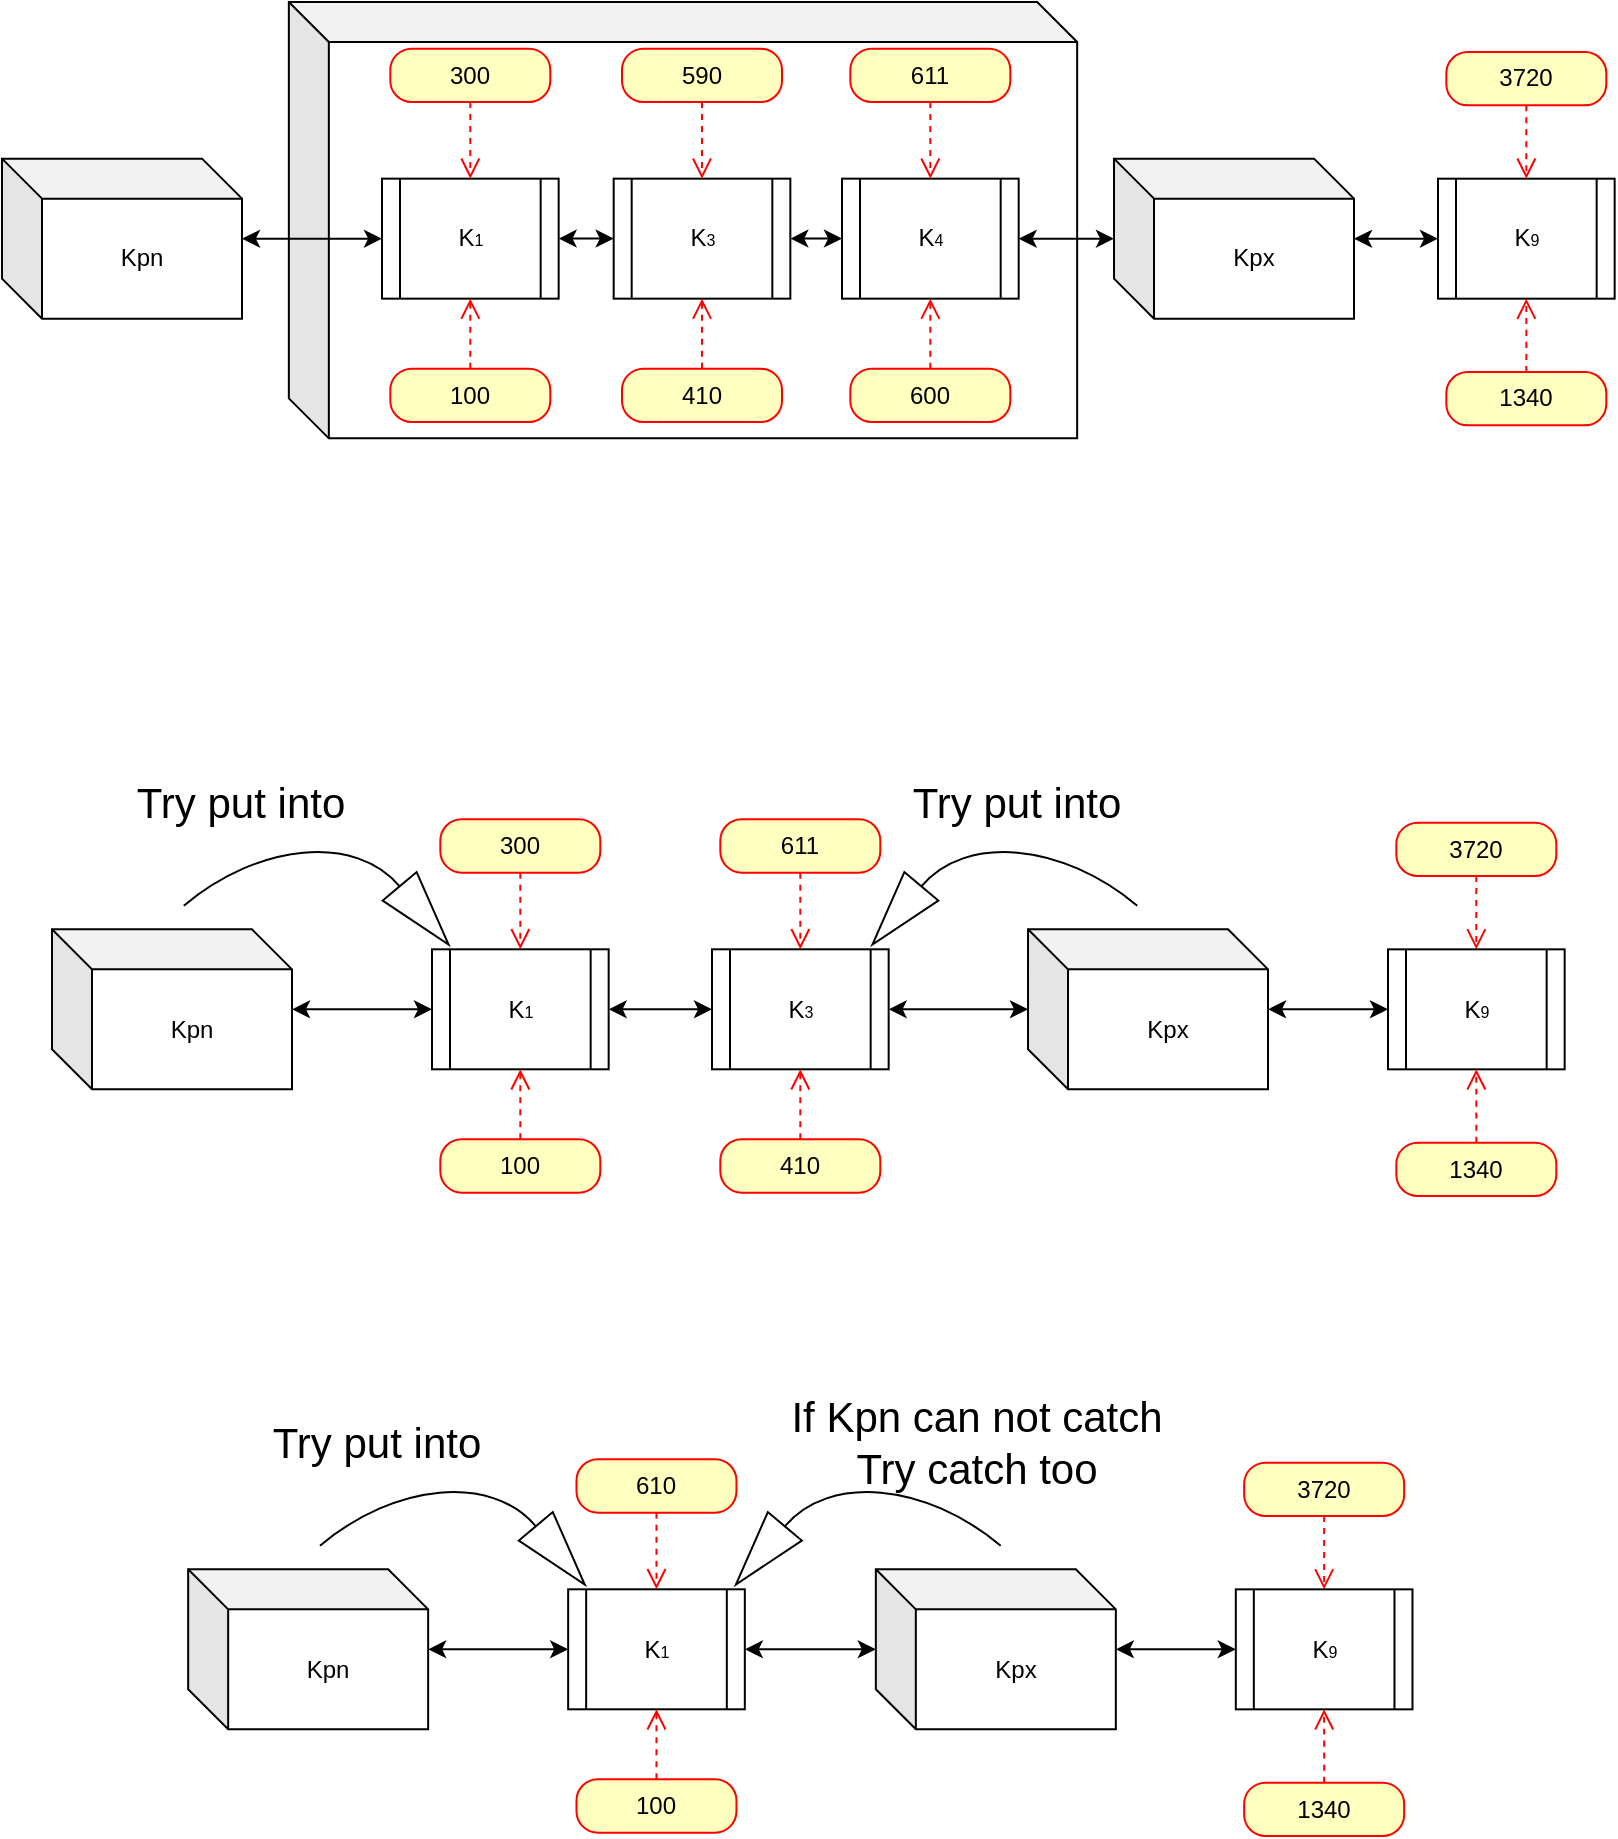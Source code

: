 <mxfile version="12.9.3" type="device"><diagram id="GZtJiovVT754KJKXWWbZ" name="Page-1"><mxGraphModel dx="356" dy="646" grid="1" gridSize="10" guides="1" tooltips="1" connect="1" arrows="1" fold="1" page="1" pageScale="1" pageWidth="827" pageHeight="1169" math="0" shadow="0"><root><mxCell id="0"/><mxCell id="1" parent="0"/><mxCell id="67CoH-C9zsvubLx98dlf-1" value="Kpn" style="shape=cube;whiteSpace=wrap;html=1;boundedLbl=1;backgroundOutline=1;darkOpacity=0.05;darkOpacity2=0.1;" vertex="1" parent="1"><mxGeometry x="980.42" y="130" width="394.16" height="218.17" as="geometry"/></mxCell><mxCell id="yOZg9zUMTTDigQ_zRQOv-13" style="edgeStyle=orthogonalEdgeStyle;rounded=0;orthogonalLoop=1;jettySize=auto;html=1;entryX=0;entryY=0.5;entryDx=0;entryDy=0;startArrow=classic;startFill=1;" parent="1" edge="1"><mxGeometry relative="1" as="geometry"><mxPoint x="396.33" y="475" as="sourcePoint"/></mxGeometry></mxCell><mxCell id="yOZg9zUMTTDigQ_zRQOv-115" value="" style="edgeStyle=orthogonalEdgeStyle;rounded=0;orthogonalLoop=1;jettySize=auto;html=1;startArrow=classic;startFill=1;" parent="1" source="yOZg9zUMTTDigQ_zRQOv-85" target="yOZg9zUMTTDigQ_zRQOv-110" edge="1"><mxGeometry relative="1" as="geometry"/></mxCell><mxCell id="yOZg9zUMTTDigQ_zRQOv-85" value="Kpx" style="shape=cube;whiteSpace=wrap;html=1;boundedLbl=1;backgroundOutline=1;darkOpacity=0.05;darkOpacity2=0.1;" parent="1" vertex="1"><mxGeometry x="1393.01" y="208.33" width="120" height="80" as="geometry"/></mxCell><mxCell id="yOZg9zUMTTDigQ_zRQOv-110" value="K&lt;span style=&quot;font-size: 8px&quot;&gt;9&lt;br&gt;&lt;/span&gt;" style="shape=process;whiteSpace=wrap;html=1;backgroundOutline=1;rotation=0;" parent="1" vertex="1"><mxGeometry x="1555" y="218.34" width="88.33" height="60" as="geometry"/></mxCell><mxCell id="yOZg9zUMTTDigQ_zRQOv-111" value="1340" style="rounded=1;whiteSpace=wrap;html=1;arcSize=40;fontColor=#000000;fillColor=#ffffc0;strokeColor=#ff0000;" parent="1" vertex="1"><mxGeometry x="1559.17" y="315.0" width="80" height="26.67" as="geometry"/></mxCell><mxCell id="yOZg9zUMTTDigQ_zRQOv-112" value="3720" style="rounded=1;whiteSpace=wrap;html=1;arcSize=40;fontColor=#000000;fillColor=#ffffc0;strokeColor=#ff0000;" parent="1" vertex="1"><mxGeometry x="1559.17" y="155.0" width="80" height="26.67" as="geometry"/></mxCell><mxCell id="yOZg9zUMTTDigQ_zRQOv-113" value="" style="edgeStyle=orthogonalEdgeStyle;html=1;verticalAlign=bottom;endArrow=open;endSize=8;strokeColor=#ff0000;dashed=1;exitX=0.5;exitY=0;exitDx=0;exitDy=0;" parent="1" source="yOZg9zUMTTDigQ_zRQOv-111" target="yOZg9zUMTTDigQ_zRQOv-110" edge="1"><mxGeometry relative="1" as="geometry"><mxPoint x="1599.01" y="275.0" as="targetPoint"/><mxPoint x="1977.01" y="55.0" as="sourcePoint"/></mxGeometry></mxCell><mxCell id="yOZg9zUMTTDigQ_zRQOv-114" value="" style="edgeStyle=orthogonalEdgeStyle;html=1;verticalAlign=bottom;endArrow=open;endSize=8;strokeColor=#ff0000;dashed=1;exitX=0.5;exitY=1;exitDx=0;exitDy=0;entryX=0.5;entryY=0;entryDx=0;entryDy=0;" parent="1" source="yOZg9zUMTTDigQ_zRQOv-112" target="yOZg9zUMTTDigQ_zRQOv-110" edge="1"><mxGeometry relative="1" as="geometry"><mxPoint x="1609.01" y="285.0" as="targetPoint"/><mxPoint x="1609.17" y="325.0" as="sourcePoint"/></mxGeometry></mxCell><mxCell id="yOZg9zUMTTDigQ_zRQOv-116" value="" style="edgeStyle=orthogonalEdgeStyle;rounded=0;orthogonalLoop=1;jettySize=auto;html=1;startArrow=classic;startFill=1;" parent="1" source="yOZg9zUMTTDigQ_zRQOv-104" target="yOZg9zUMTTDigQ_zRQOv-85" edge="1"><mxGeometry relative="1" as="geometry"/></mxCell><mxCell id="yOZg9zUMTTDigQ_zRQOv-123" value="" style="edgeStyle=orthogonalEdgeStyle;rounded=0;orthogonalLoop=1;jettySize=auto;html=1;startArrow=classic;startFill=1;" parent="1" source="yOZg9zUMTTDigQ_zRQOv-88" target="yOZg9zUMTTDigQ_zRQOv-98" edge="1"><mxGeometry relative="1" as="geometry"/></mxCell><mxCell id="yOZg9zUMTTDigQ_zRQOv-88" value="K&lt;span style=&quot;font-size: 8px&quot;&gt;1&lt;br&gt;&lt;/span&gt;" style="shape=process;whiteSpace=wrap;html=1;backgroundOutline=1;rotation=0;" parent="1" vertex="1"><mxGeometry x="1027" y="218.33" width="88.33" height="60" as="geometry"/></mxCell><mxCell id="yOZg9zUMTTDigQ_zRQOv-89" value="100" style="rounded=1;whiteSpace=wrap;html=1;arcSize=40;fontColor=#000000;fillColor=#ffffc0;strokeColor=#ff0000;" parent="1" vertex="1"><mxGeometry x="1031.16" y="313.33" width="80" height="26.67" as="geometry"/></mxCell><mxCell id="yOZg9zUMTTDigQ_zRQOv-90" value="300" style="rounded=1;whiteSpace=wrap;html=1;arcSize=40;fontColor=#000000;fillColor=#ffffc0;strokeColor=#ff0000;" parent="1" vertex="1"><mxGeometry x="1031.16" y="153.33" width="80" height="26.67" as="geometry"/></mxCell><mxCell id="yOZg9zUMTTDigQ_zRQOv-91" value="" style="edgeStyle=orthogonalEdgeStyle;html=1;verticalAlign=bottom;endArrow=open;endSize=8;strokeColor=#ff0000;dashed=1;exitX=0.5;exitY=0;exitDx=0;exitDy=0;entryX=0.5;entryY=1;entryDx=0;entryDy=0;" parent="1" source="yOZg9zUMTTDigQ_zRQOv-89" target="yOZg9zUMTTDigQ_zRQOv-88" edge="1"><mxGeometry relative="1" as="geometry"><mxPoint x="1071" y="283.33" as="targetPoint"/><mxPoint x="1449.0" y="53.33" as="sourcePoint"/></mxGeometry></mxCell><mxCell id="yOZg9zUMTTDigQ_zRQOv-92" value="" style="edgeStyle=orthogonalEdgeStyle;html=1;verticalAlign=bottom;endArrow=open;endSize=8;strokeColor=#ff0000;dashed=1;exitX=0.5;exitY=1;exitDx=0;exitDy=0;entryX=0.5;entryY=0;entryDx=0;entryDy=0;" parent="1" source="yOZg9zUMTTDigQ_zRQOv-90" target="yOZg9zUMTTDigQ_zRQOv-88" edge="1"><mxGeometry relative="1" as="geometry"><mxPoint x="1081" y="283.33" as="targetPoint"/><mxPoint x="1081.16" y="323.33" as="sourcePoint"/></mxGeometry></mxCell><mxCell id="yOZg9zUMTTDigQ_zRQOv-98" value="K&lt;span style=&quot;font-size: 8px&quot;&gt;3&lt;br&gt;&lt;/span&gt;" style="shape=process;whiteSpace=wrap;html=1;backgroundOutline=1;rotation=0;" parent="1" vertex="1"><mxGeometry x="1142.84" y="218.33" width="88.33" height="60" as="geometry"/></mxCell><mxCell id="yOZg9zUMTTDigQ_zRQOv-100" value="410" style="rounded=1;whiteSpace=wrap;html=1;arcSize=40;fontColor=#000000;fillColor=#ffffc0;strokeColor=#ff0000;" parent="1" vertex="1"><mxGeometry x="1147.0" y="313.33" width="80" height="26.67" as="geometry"/></mxCell><mxCell id="yOZg9zUMTTDigQ_zRQOv-101" value="590" style="rounded=1;whiteSpace=wrap;html=1;arcSize=40;fontColor=#000000;fillColor=#ffffc0;strokeColor=#ff0000;" parent="1" vertex="1"><mxGeometry x="1147.0" y="153.33" width="80" height="26.67" as="geometry"/></mxCell><mxCell id="yOZg9zUMTTDigQ_zRQOv-102" value="" style="edgeStyle=orthogonalEdgeStyle;html=1;verticalAlign=bottom;endArrow=open;endSize=8;strokeColor=#ff0000;dashed=1;exitX=0.5;exitY=0;exitDx=0;exitDy=0;entryX=0.5;entryY=1;entryDx=0;entryDy=0;" parent="1" source="yOZg9zUMTTDigQ_zRQOv-100" target="yOZg9zUMTTDigQ_zRQOv-98" edge="1"><mxGeometry relative="1" as="geometry"><mxPoint x="1186.84" y="283.33" as="targetPoint"/><mxPoint x="1564.84" y="53.33" as="sourcePoint"/></mxGeometry></mxCell><mxCell id="yOZg9zUMTTDigQ_zRQOv-103" value="" style="edgeStyle=orthogonalEdgeStyle;html=1;verticalAlign=bottom;endArrow=open;endSize=8;strokeColor=#ff0000;dashed=1;exitX=0.5;exitY=1;exitDx=0;exitDy=0;entryX=0.5;entryY=0;entryDx=0;entryDy=0;" parent="1" source="yOZg9zUMTTDigQ_zRQOv-101" target="yOZg9zUMTTDigQ_zRQOv-98" edge="1"><mxGeometry relative="1" as="geometry"><mxPoint x="1196.84" y="283.33" as="targetPoint"/><mxPoint x="1197.0" y="323.33" as="sourcePoint"/></mxGeometry></mxCell><mxCell id="yOZg9zUMTTDigQ_zRQOv-104" value="K&lt;span style=&quot;font-size: 8px&quot;&gt;4&lt;br&gt;&lt;/span&gt;" style="shape=process;whiteSpace=wrap;html=1;backgroundOutline=1;rotation=0;" parent="1" vertex="1"><mxGeometry x="1257.01" y="218.33" width="88.33" height="60" as="geometry"/></mxCell><mxCell id="yOZg9zUMTTDigQ_zRQOv-105" value="" style="edgeStyle=orthogonalEdgeStyle;rounded=0;orthogonalLoop=1;jettySize=auto;html=1;startArrow=classic;startFill=1;" parent="1" source="yOZg9zUMTTDigQ_zRQOv-98" target="yOZg9zUMTTDigQ_zRQOv-104" edge="1"><mxGeometry relative="1" as="geometry"/></mxCell><mxCell id="yOZg9zUMTTDigQ_zRQOv-106" value="600" style="rounded=1;whiteSpace=wrap;html=1;arcSize=40;fontColor=#000000;fillColor=#ffffc0;strokeColor=#ff0000;" parent="1" vertex="1"><mxGeometry x="1261.17" y="313.33" width="80" height="26.67" as="geometry"/></mxCell><mxCell id="yOZg9zUMTTDigQ_zRQOv-107" value="611" style="rounded=1;whiteSpace=wrap;html=1;arcSize=40;fontColor=#000000;fillColor=#ffffc0;strokeColor=#ff0000;" parent="1" vertex="1"><mxGeometry x="1261.17" y="153.33" width="80" height="26.67" as="geometry"/></mxCell><mxCell id="yOZg9zUMTTDigQ_zRQOv-108" value="" style="edgeStyle=orthogonalEdgeStyle;html=1;verticalAlign=bottom;endArrow=open;endSize=8;strokeColor=#ff0000;dashed=1;exitX=0.5;exitY=0;exitDx=0;exitDy=0;entryX=0.5;entryY=1;entryDx=0;entryDy=0;" parent="1" source="yOZg9zUMTTDigQ_zRQOv-106" target="yOZg9zUMTTDigQ_zRQOv-104" edge="1"><mxGeometry relative="1" as="geometry"><mxPoint x="1301.01" y="283.33" as="targetPoint"/><mxPoint x="1679.01" y="53.33" as="sourcePoint"/></mxGeometry></mxCell><mxCell id="yOZg9zUMTTDigQ_zRQOv-109" value="" style="edgeStyle=orthogonalEdgeStyle;html=1;verticalAlign=bottom;endArrow=open;endSize=8;strokeColor=#ff0000;dashed=1;exitX=0.5;exitY=1;exitDx=0;exitDy=0;entryX=0.5;entryY=0;entryDx=0;entryDy=0;" parent="1" source="yOZg9zUMTTDigQ_zRQOv-107" target="yOZg9zUMTTDigQ_zRQOv-104" edge="1"><mxGeometry relative="1" as="geometry"><mxPoint x="1311.01" y="283.33" as="targetPoint"/><mxPoint x="1311.17" y="323.33" as="sourcePoint"/></mxGeometry></mxCell><mxCell id="yOZg9zUMTTDigQ_zRQOv-122" value="" style="edgeStyle=orthogonalEdgeStyle;rounded=0;orthogonalLoop=1;jettySize=auto;html=1;startArrow=classic;startFill=1;" parent="1" source="yOZg9zUMTTDigQ_zRQOv-121" target="yOZg9zUMTTDigQ_zRQOv-88" edge="1"><mxGeometry relative="1" as="geometry"/></mxCell><mxCell id="yOZg9zUMTTDigQ_zRQOv-121" value="Kpn" style="shape=cube;whiteSpace=wrap;html=1;boundedLbl=1;backgroundOutline=1;darkOpacity=0.05;darkOpacity2=0.1;" parent="1" vertex="1"><mxGeometry x="837" y="208.33" width="120" height="80" as="geometry"/></mxCell><mxCell id="yOZg9zUMTTDigQ_zRQOv-126" value="" style="edgeStyle=orthogonalEdgeStyle;rounded=0;orthogonalLoop=1;jettySize=auto;html=1;startArrow=classic;startFill=1;" parent="1" source="yOZg9zUMTTDigQ_zRQOv-127" target="yOZg9zUMTTDigQ_zRQOv-128" edge="1"><mxGeometry relative="1" as="geometry"/></mxCell><mxCell id="yOZg9zUMTTDigQ_zRQOv-127" value="Kpx" style="shape=cube;whiteSpace=wrap;html=1;boundedLbl=1;backgroundOutline=1;darkOpacity=0.05;darkOpacity2=0.1;" parent="1" vertex="1"><mxGeometry x="1350.01" y="593.66" width="120" height="80" as="geometry"/></mxCell><mxCell id="yOZg9zUMTTDigQ_zRQOv-128" value="K&lt;span style=&quot;font-size: 8px&quot;&gt;9&lt;br&gt;&lt;/span&gt;" style="shape=process;whiteSpace=wrap;html=1;backgroundOutline=1;rotation=0;" parent="1" vertex="1"><mxGeometry x="1530" y="603.67" width="88.33" height="60" as="geometry"/></mxCell><mxCell id="yOZg9zUMTTDigQ_zRQOv-129" value="1340" style="rounded=1;whiteSpace=wrap;html=1;arcSize=40;fontColor=#000000;fillColor=#ffffc0;strokeColor=#ff0000;" parent="1" vertex="1"><mxGeometry x="1534.17" y="700.33" width="80" height="26.67" as="geometry"/></mxCell><mxCell id="yOZg9zUMTTDigQ_zRQOv-130" value="3720" style="rounded=1;whiteSpace=wrap;html=1;arcSize=40;fontColor=#000000;fillColor=#ffffc0;strokeColor=#ff0000;" parent="1" vertex="1"><mxGeometry x="1534.17" y="540.33" width="80" height="26.67" as="geometry"/></mxCell><mxCell id="yOZg9zUMTTDigQ_zRQOv-131" value="" style="edgeStyle=orthogonalEdgeStyle;html=1;verticalAlign=bottom;endArrow=open;endSize=8;strokeColor=#ff0000;dashed=1;exitX=0.5;exitY=0;exitDx=0;exitDy=0;" parent="1" source="yOZg9zUMTTDigQ_zRQOv-129" target="yOZg9zUMTTDigQ_zRQOv-128" edge="1"><mxGeometry relative="1" as="geometry"><mxPoint x="1574.01" y="660.33" as="targetPoint"/><mxPoint x="1952.01" y="440.33" as="sourcePoint"/></mxGeometry></mxCell><mxCell id="yOZg9zUMTTDigQ_zRQOv-132" value="" style="edgeStyle=orthogonalEdgeStyle;html=1;verticalAlign=bottom;endArrow=open;endSize=8;strokeColor=#ff0000;dashed=1;exitX=0.5;exitY=1;exitDx=0;exitDy=0;entryX=0.5;entryY=0;entryDx=0;entryDy=0;" parent="1" source="yOZg9zUMTTDigQ_zRQOv-130" target="yOZg9zUMTTDigQ_zRQOv-128" edge="1"><mxGeometry relative="1" as="geometry"><mxPoint x="1584.01" y="670.33" as="targetPoint"/><mxPoint x="1584.17" y="710.33" as="sourcePoint"/></mxGeometry></mxCell><mxCell id="yOZg9zUMTTDigQ_zRQOv-134" value="" style="edgeStyle=orthogonalEdgeStyle;rounded=0;orthogonalLoop=1;jettySize=auto;html=1;startArrow=classic;startFill=1;" parent="1" source="yOZg9zUMTTDigQ_zRQOv-135" target="yOZg9zUMTTDigQ_zRQOv-140" edge="1"><mxGeometry relative="1" as="geometry"/></mxCell><mxCell id="yOZg9zUMTTDigQ_zRQOv-135" value="K&lt;span style=&quot;font-size: 8px&quot;&gt;1&lt;br&gt;&lt;/span&gt;" style="shape=process;whiteSpace=wrap;html=1;backgroundOutline=1;rotation=0;" parent="1" vertex="1"><mxGeometry x="1052" y="603.65" width="88.33" height="60" as="geometry"/></mxCell><mxCell id="yOZg9zUMTTDigQ_zRQOv-136" value="100" style="rounded=1;whiteSpace=wrap;html=1;arcSize=40;fontColor=#000000;fillColor=#ffffc0;strokeColor=#ff0000;" parent="1" vertex="1"><mxGeometry x="1056.16" y="698.65" width="80" height="26.67" as="geometry"/></mxCell><mxCell id="yOZg9zUMTTDigQ_zRQOv-137" value="300" style="rounded=1;whiteSpace=wrap;html=1;arcSize=40;fontColor=#000000;fillColor=#ffffc0;strokeColor=#ff0000;" parent="1" vertex="1"><mxGeometry x="1056.16" y="538.65" width="80" height="26.67" as="geometry"/></mxCell><mxCell id="yOZg9zUMTTDigQ_zRQOv-138" value="" style="edgeStyle=orthogonalEdgeStyle;html=1;verticalAlign=bottom;endArrow=open;endSize=8;strokeColor=#ff0000;dashed=1;exitX=0.5;exitY=0;exitDx=0;exitDy=0;entryX=0.5;entryY=1;entryDx=0;entryDy=0;" parent="1" source="yOZg9zUMTTDigQ_zRQOv-136" target="yOZg9zUMTTDigQ_zRQOv-135" edge="1"><mxGeometry relative="1" as="geometry"><mxPoint x="1096" y="668.65" as="targetPoint"/><mxPoint x="1474.0" y="438.65" as="sourcePoint"/></mxGeometry></mxCell><mxCell id="yOZg9zUMTTDigQ_zRQOv-139" value="" style="edgeStyle=orthogonalEdgeStyle;html=1;verticalAlign=bottom;endArrow=open;endSize=8;strokeColor=#ff0000;dashed=1;exitX=0.5;exitY=1;exitDx=0;exitDy=0;entryX=0.5;entryY=0;entryDx=0;entryDy=0;" parent="1" source="yOZg9zUMTTDigQ_zRQOv-137" target="yOZg9zUMTTDigQ_zRQOv-135" edge="1"><mxGeometry relative="1" as="geometry"><mxPoint x="1106" y="668.65" as="targetPoint"/><mxPoint x="1106.16" y="708.65" as="sourcePoint"/></mxGeometry></mxCell><mxCell id="yOZg9zUMTTDigQ_zRQOv-154" value="" style="edgeStyle=orthogonalEdgeStyle;rounded=0;orthogonalLoop=1;jettySize=auto;html=1;startArrow=classic;startFill=1;" parent="1" source="yOZg9zUMTTDigQ_zRQOv-140" target="yOZg9zUMTTDigQ_zRQOv-127" edge="1"><mxGeometry relative="1" as="geometry"/></mxCell><mxCell id="yOZg9zUMTTDigQ_zRQOv-140" value="K&lt;span style=&quot;font-size: 8px&quot;&gt;3&lt;br&gt;&lt;/span&gt;" style="shape=process;whiteSpace=wrap;html=1;backgroundOutline=1;rotation=0;" parent="1" vertex="1"><mxGeometry x="1192" y="603.65" width="88.33" height="60" as="geometry"/></mxCell><mxCell id="yOZg9zUMTTDigQ_zRQOv-141" value="410" style="rounded=1;whiteSpace=wrap;html=1;arcSize=40;fontColor=#000000;fillColor=#ffffc0;strokeColor=#ff0000;" parent="1" vertex="1"><mxGeometry x="1196.16" y="698.65" width="80" height="26.67" as="geometry"/></mxCell><mxCell id="yOZg9zUMTTDigQ_zRQOv-142" value="611" style="rounded=1;whiteSpace=wrap;html=1;arcSize=40;fontColor=#000000;fillColor=#ffffc0;strokeColor=#ff0000;" parent="1" vertex="1"><mxGeometry x="1196.16" y="538.65" width="80" height="26.67" as="geometry"/></mxCell><mxCell id="yOZg9zUMTTDigQ_zRQOv-143" value="" style="edgeStyle=orthogonalEdgeStyle;html=1;verticalAlign=bottom;endArrow=open;endSize=8;strokeColor=#ff0000;dashed=1;exitX=0.5;exitY=0;exitDx=0;exitDy=0;entryX=0.5;entryY=1;entryDx=0;entryDy=0;" parent="1" source="yOZg9zUMTTDigQ_zRQOv-141" target="yOZg9zUMTTDigQ_zRQOv-140" edge="1"><mxGeometry relative="1" as="geometry"><mxPoint x="1236" y="668.65" as="targetPoint"/><mxPoint x="1614.0" y="438.65" as="sourcePoint"/></mxGeometry></mxCell><mxCell id="yOZg9zUMTTDigQ_zRQOv-144" value="" style="edgeStyle=orthogonalEdgeStyle;html=1;verticalAlign=bottom;endArrow=open;endSize=8;strokeColor=#ff0000;dashed=1;exitX=0.5;exitY=1;exitDx=0;exitDy=0;entryX=0.5;entryY=0;entryDx=0;entryDy=0;" parent="1" source="yOZg9zUMTTDigQ_zRQOv-142" target="yOZg9zUMTTDigQ_zRQOv-140" edge="1"><mxGeometry relative="1" as="geometry"><mxPoint x="1246" y="668.65" as="targetPoint"/><mxPoint x="1246.16" y="708.65" as="sourcePoint"/></mxGeometry></mxCell><mxCell id="yOZg9zUMTTDigQ_zRQOv-151" value="" style="edgeStyle=orthogonalEdgeStyle;rounded=0;orthogonalLoop=1;jettySize=auto;html=1;startArrow=classic;startFill=1;" parent="1" source="yOZg9zUMTTDigQ_zRQOv-152" target="yOZg9zUMTTDigQ_zRQOv-135" edge="1"><mxGeometry relative="1" as="geometry"/></mxCell><mxCell id="yOZg9zUMTTDigQ_zRQOv-152" value="Kpn" style="shape=cube;whiteSpace=wrap;html=1;boundedLbl=1;backgroundOutline=1;darkOpacity=0.05;darkOpacity2=0.1;" parent="1" vertex="1"><mxGeometry x="862" y="593.65" width="120" height="80" as="geometry"/></mxCell><mxCell id="yOZg9zUMTTDigQ_zRQOv-155" value="" style="html=1;shadow=0;dashed=0;align=center;verticalAlign=middle;shape=mxgraph.arrows2.jumpInArrow;dy=0;dx=38.04;arrowHead=22.18;rotation=50;" parent="1" vertex="1"><mxGeometry x="948.33" y="538" width="100" height="100" as="geometry"/></mxCell><mxCell id="yOZg9zUMTTDigQ_zRQOv-156" value="&lt;font style=&quot;font-size: 21px&quot;&gt;Try put into&lt;/font&gt;" style="text;html=1;align=center;verticalAlign=middle;resizable=0;points=[];autosize=1;" parent="1" vertex="1"><mxGeometry x="896.17" y="520" width="120" height="20" as="geometry"/></mxCell><mxCell id="yOZg9zUMTTDigQ_zRQOv-157" value="" style="html=1;shadow=0;dashed=0;align=center;verticalAlign=middle;shape=mxgraph.arrows2.jumpInArrow;dy=0;dx=38.04;arrowHead=22.18;rotation=40;direction=north;flipH=0;flipV=1;" parent="1" vertex="1"><mxGeometry x="1284.17" y="538" width="100" height="100" as="geometry"/></mxCell><mxCell id="yOZg9zUMTTDigQ_zRQOv-158" value="&lt;font style=&quot;font-size: 21px&quot;&gt;Try put into&lt;/font&gt;" style="text;html=1;align=center;verticalAlign=middle;resizable=0;points=[];autosize=1;" parent="1" vertex="1"><mxGeometry x="1284.17" y="520.33" width="120" height="20" as="geometry"/></mxCell><mxCell id="yOZg9zUMTTDigQ_zRQOv-159" value="" style="edgeStyle=orthogonalEdgeStyle;rounded=0;orthogonalLoop=1;jettySize=auto;html=1;startArrow=classic;startFill=1;" parent="1" source="yOZg9zUMTTDigQ_zRQOv-160" target="yOZg9zUMTTDigQ_zRQOv-161" edge="1"><mxGeometry relative="1" as="geometry"/></mxCell><mxCell id="yOZg9zUMTTDigQ_zRQOv-160" value="Kpx" style="shape=cube;whiteSpace=wrap;html=1;boundedLbl=1;backgroundOutline=1;darkOpacity=0.05;darkOpacity2=0.1;" parent="1" vertex="1"><mxGeometry x="1273.92" y="913.66" width="120" height="80" as="geometry"/></mxCell><mxCell id="yOZg9zUMTTDigQ_zRQOv-161" value="K&lt;span style=&quot;font-size: 8px&quot;&gt;9&lt;br&gt;&lt;/span&gt;" style="shape=process;whiteSpace=wrap;html=1;backgroundOutline=1;rotation=0;" parent="1" vertex="1"><mxGeometry x="1453.91" y="923.67" width="88.33" height="60" as="geometry"/></mxCell><mxCell id="yOZg9zUMTTDigQ_zRQOv-162" value="1340" style="rounded=1;whiteSpace=wrap;html=1;arcSize=40;fontColor=#000000;fillColor=#ffffc0;strokeColor=#ff0000;" parent="1" vertex="1"><mxGeometry x="1458.08" y="1020.33" width="80" height="26.67" as="geometry"/></mxCell><mxCell id="yOZg9zUMTTDigQ_zRQOv-163" value="3720" style="rounded=1;whiteSpace=wrap;html=1;arcSize=40;fontColor=#000000;fillColor=#ffffc0;strokeColor=#ff0000;" parent="1" vertex="1"><mxGeometry x="1458.08" y="860.33" width="80" height="26.67" as="geometry"/></mxCell><mxCell id="yOZg9zUMTTDigQ_zRQOv-164" value="" style="edgeStyle=orthogonalEdgeStyle;html=1;verticalAlign=bottom;endArrow=open;endSize=8;strokeColor=#ff0000;dashed=1;exitX=0.5;exitY=0;exitDx=0;exitDy=0;" parent="1" source="yOZg9zUMTTDigQ_zRQOv-162" target="yOZg9zUMTTDigQ_zRQOv-161" edge="1"><mxGeometry relative="1" as="geometry"><mxPoint x="1497.92" y="980.33" as="targetPoint"/><mxPoint x="1875.92" y="760.33" as="sourcePoint"/></mxGeometry></mxCell><mxCell id="yOZg9zUMTTDigQ_zRQOv-165" value="" style="edgeStyle=orthogonalEdgeStyle;html=1;verticalAlign=bottom;endArrow=open;endSize=8;strokeColor=#ff0000;dashed=1;exitX=0.5;exitY=1;exitDx=0;exitDy=0;entryX=0.5;entryY=0;entryDx=0;entryDy=0;" parent="1" source="yOZg9zUMTTDigQ_zRQOv-163" target="yOZg9zUMTTDigQ_zRQOv-161" edge="1"><mxGeometry relative="1" as="geometry"><mxPoint x="1507.92" y="990.33" as="targetPoint"/><mxPoint x="1508.08" y="1030.33" as="sourcePoint"/></mxGeometry></mxCell><mxCell id="yOZg9zUMTTDigQ_zRQOv-186" value="" style="edgeStyle=orthogonalEdgeStyle;rounded=0;orthogonalLoop=1;jettySize=auto;html=1;startArrow=classic;startFill=1;" parent="1" source="yOZg9zUMTTDigQ_zRQOv-167" target="yOZg9zUMTTDigQ_zRQOv-160" edge="1"><mxGeometry relative="1" as="geometry"/></mxCell><mxCell id="yOZg9zUMTTDigQ_zRQOv-167" value="K&lt;span style=&quot;font-size: 8px&quot;&gt;1&lt;br&gt;&lt;/span&gt;" style="shape=process;whiteSpace=wrap;html=1;backgroundOutline=1;rotation=0;" parent="1" vertex="1"><mxGeometry x="1120.08" y="923.65" width="88.33" height="60" as="geometry"/></mxCell><mxCell id="yOZg9zUMTTDigQ_zRQOv-168" value="100" style="rounded=1;whiteSpace=wrap;html=1;arcSize=40;fontColor=#000000;fillColor=#ffffc0;strokeColor=#ff0000;" parent="1" vertex="1"><mxGeometry x="1124.24" y="1018.65" width="80" height="26.67" as="geometry"/></mxCell><mxCell id="yOZg9zUMTTDigQ_zRQOv-169" value="610" style="rounded=1;whiteSpace=wrap;html=1;arcSize=40;fontColor=#000000;fillColor=#ffffc0;strokeColor=#ff0000;" parent="1" vertex="1"><mxGeometry x="1124.24" y="858.65" width="80" height="26.67" as="geometry"/></mxCell><mxCell id="yOZg9zUMTTDigQ_zRQOv-170" value="" style="edgeStyle=orthogonalEdgeStyle;html=1;verticalAlign=bottom;endArrow=open;endSize=8;strokeColor=#ff0000;dashed=1;exitX=0.5;exitY=0;exitDx=0;exitDy=0;entryX=0.5;entryY=1;entryDx=0;entryDy=0;" parent="1" source="yOZg9zUMTTDigQ_zRQOv-168" target="yOZg9zUMTTDigQ_zRQOv-167" edge="1"><mxGeometry relative="1" as="geometry"><mxPoint x="1164.08" y="988.65" as="targetPoint"/><mxPoint x="1542.08" y="758.65" as="sourcePoint"/></mxGeometry></mxCell><mxCell id="yOZg9zUMTTDigQ_zRQOv-171" value="" style="edgeStyle=orthogonalEdgeStyle;html=1;verticalAlign=bottom;endArrow=open;endSize=8;strokeColor=#ff0000;dashed=1;exitX=0.5;exitY=1;exitDx=0;exitDy=0;entryX=0.5;entryY=0;entryDx=0;entryDy=0;" parent="1" source="yOZg9zUMTTDigQ_zRQOv-169" target="yOZg9zUMTTDigQ_zRQOv-167" edge="1"><mxGeometry relative="1" as="geometry"><mxPoint x="1174.08" y="988.65" as="targetPoint"/><mxPoint x="1174.24" y="1028.65" as="sourcePoint"/></mxGeometry></mxCell><mxCell id="yOZg9zUMTTDigQ_zRQOv-178" value="" style="edgeStyle=orthogonalEdgeStyle;rounded=0;orthogonalLoop=1;jettySize=auto;html=1;startArrow=classic;startFill=1;" parent="1" source="yOZg9zUMTTDigQ_zRQOv-179" target="yOZg9zUMTTDigQ_zRQOv-167" edge="1"><mxGeometry relative="1" as="geometry"/></mxCell><mxCell id="yOZg9zUMTTDigQ_zRQOv-179" value="Kpn" style="shape=cube;whiteSpace=wrap;html=1;boundedLbl=1;backgroundOutline=1;darkOpacity=0.05;darkOpacity2=0.1;" parent="1" vertex="1"><mxGeometry x="930.08" y="913.65" width="120" height="80" as="geometry"/></mxCell><mxCell id="yOZg9zUMTTDigQ_zRQOv-180" value="" style="html=1;shadow=0;dashed=0;align=center;verticalAlign=middle;shape=mxgraph.arrows2.jumpInArrow;dy=0;dx=38.04;arrowHead=22.18;rotation=50;" parent="1" vertex="1"><mxGeometry x="1016.41" y="858" width="100" height="100" as="geometry"/></mxCell><mxCell id="yOZg9zUMTTDigQ_zRQOv-181" value="&lt;font style=&quot;font-size: 21px&quot;&gt;Try put into&lt;/font&gt;" style="text;html=1;align=center;verticalAlign=middle;resizable=0;points=[];autosize=1;" parent="1" vertex="1"><mxGeometry x="964.25" y="840" width="120" height="20" as="geometry"/></mxCell><mxCell id="yOZg9zUMTTDigQ_zRQOv-182" value="" style="html=1;shadow=0;dashed=0;align=center;verticalAlign=middle;shape=mxgraph.arrows2.jumpInArrow;dy=0;dx=38.04;arrowHead=22.18;rotation=40;direction=north;flipH=0;flipV=1;" parent="1" vertex="1"><mxGeometry x="1215.91" y="858" width="100" height="100" as="geometry"/></mxCell><mxCell id="yOZg9zUMTTDigQ_zRQOv-183" value="&lt;font style=&quot;font-size: 21px&quot;&gt;If Kpn can not catch&lt;br&gt;Try catch too&lt;br&gt;&lt;/font&gt;" style="text;html=1;align=center;verticalAlign=middle;resizable=0;points=[];autosize=1;" parent="1" vertex="1"><mxGeometry x="1223.92" y="830" width="200" height="40" as="geometry"/></mxCell></root></mxGraphModel></diagram></mxfile>